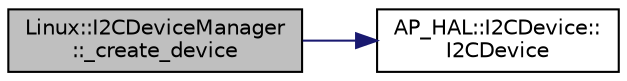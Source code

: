 digraph "Linux::I2CDeviceManager::_create_device"
{
 // INTERACTIVE_SVG=YES
  edge [fontname="Helvetica",fontsize="10",labelfontname="Helvetica",labelfontsize="10"];
  node [fontname="Helvetica",fontsize="10",shape=record];
  rankdir="LR";
  Node1 [label="Linux::I2CDeviceManager\l::_create_device",height=0.2,width=0.4,color="black", fillcolor="grey75", style="filled", fontcolor="black"];
  Node1 -> Node2 [color="midnightblue",fontsize="10",style="solid",fontname="Helvetica"];
  Node2 [label="AP_HAL::I2CDevice::\lI2CDevice",height=0.2,width=0.4,color="black", fillcolor="white", style="filled",URL="$classAP__HAL_1_1I2CDevice.html#ac84c9ea3fa0179792f138376516104e1"];
}
